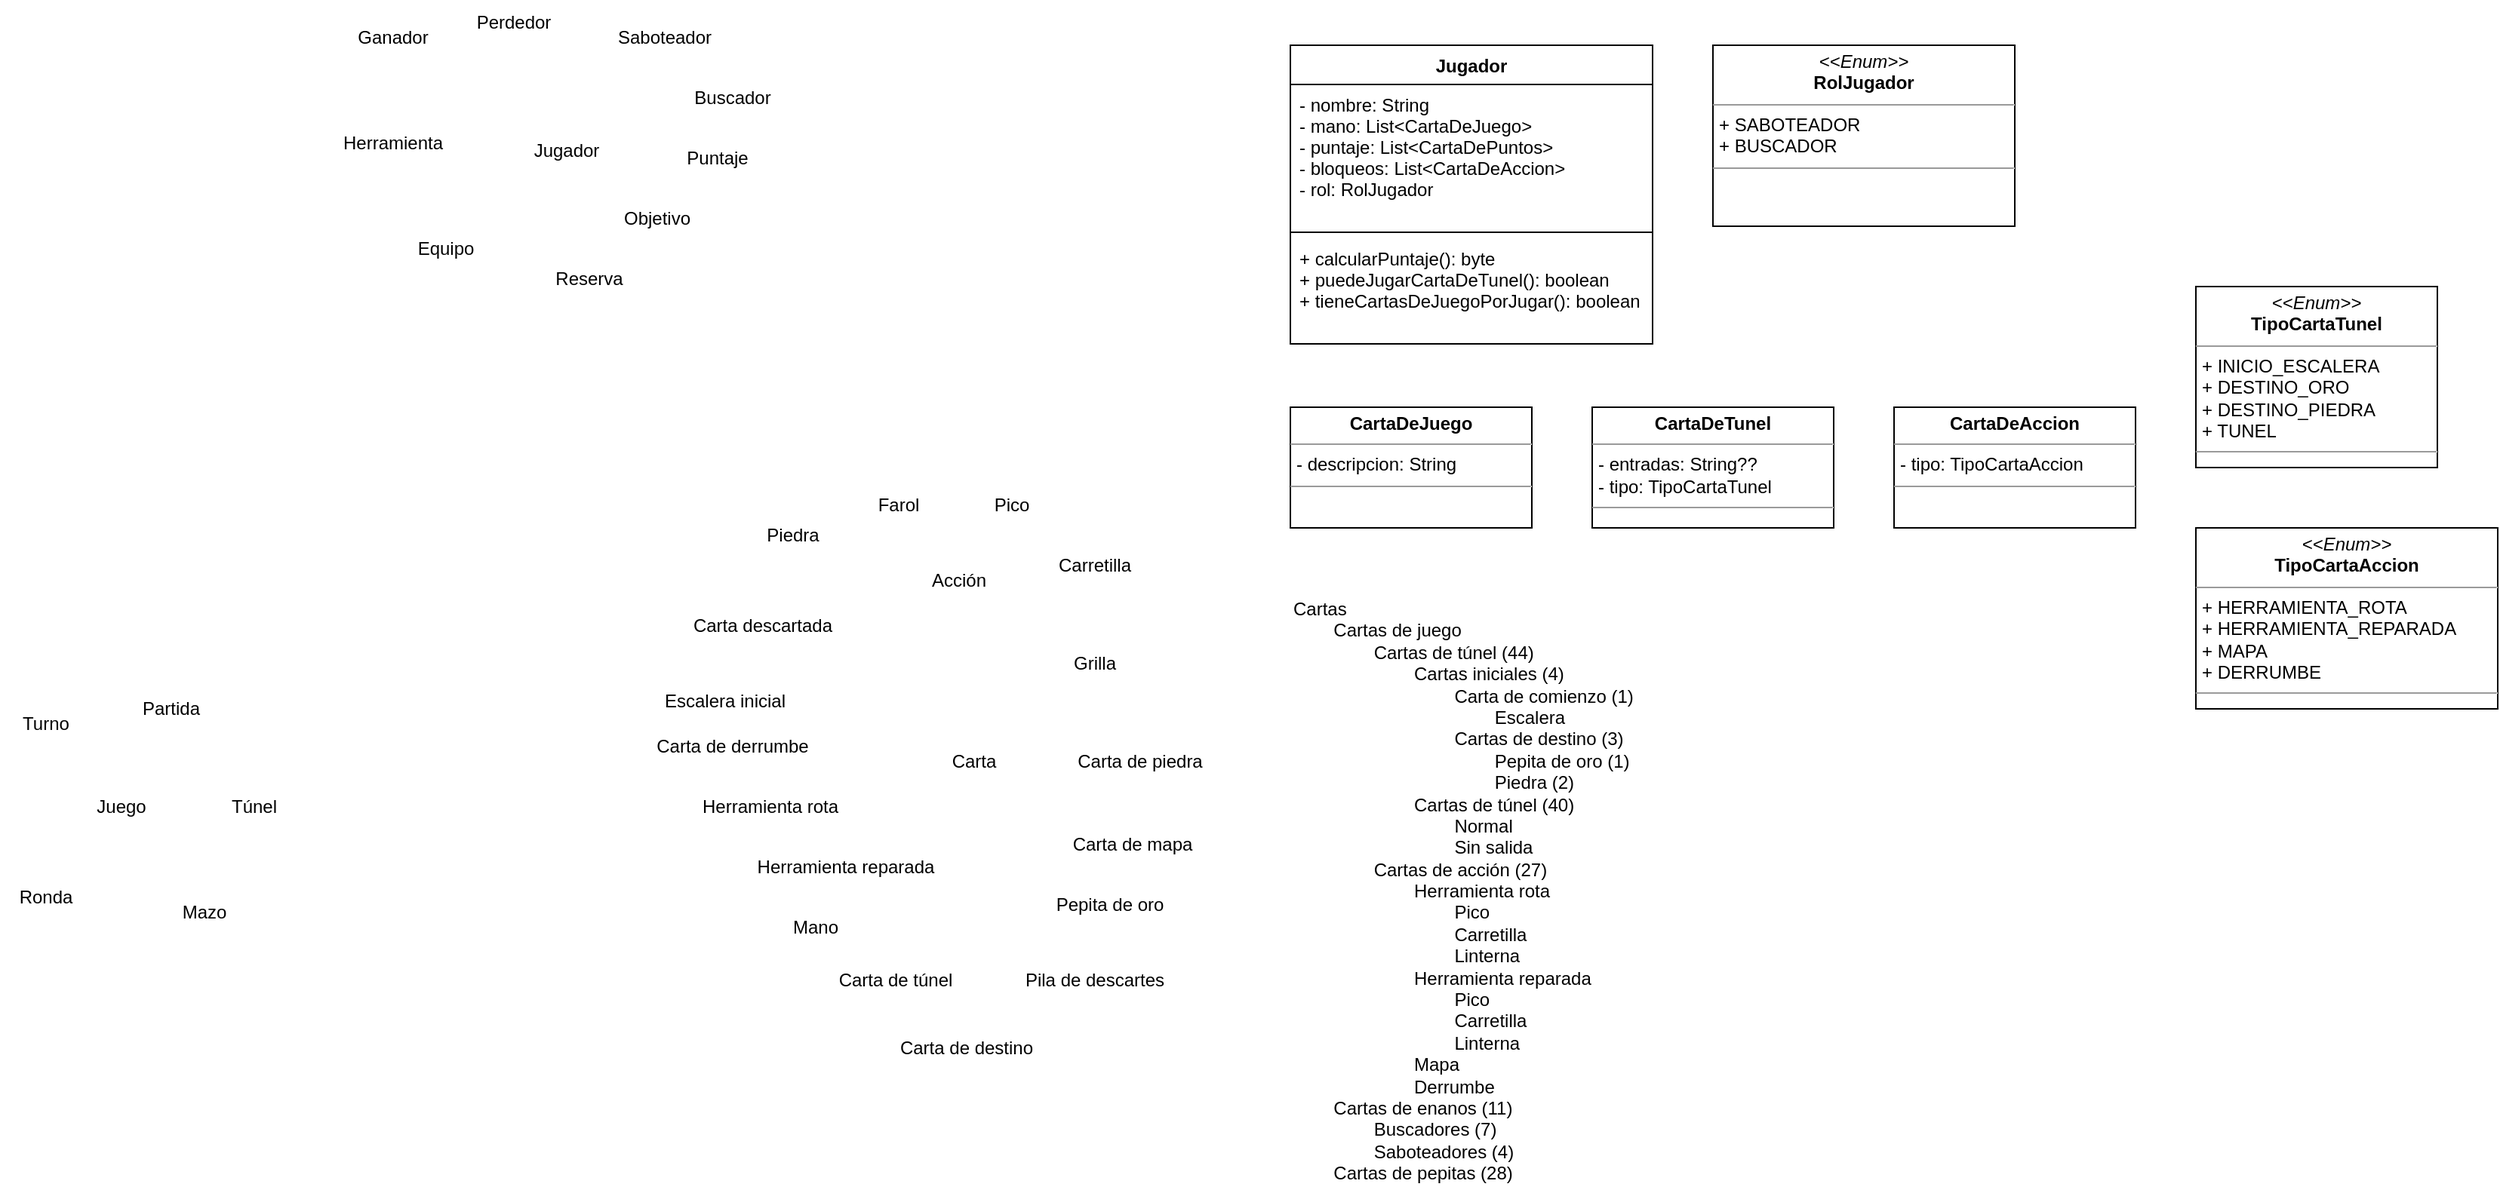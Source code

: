<mxfile version="20.3.0" type="device" pages="2"><diagram id="k4q84iMzafy-forY-ghN" name="Sustantivos"><mxGraphModel dx="1038" dy="649" grid="1" gridSize="10" guides="1" tooltips="1" connect="1" arrows="1" fold="1" page="1" pageScale="1" pageWidth="850" pageHeight="1100" math="0" shadow="0"><root><mxCell id="0"/><mxCell id="1" parent="0"/><mxCell id="FipmNql7ceHRB0YrnaBB-1" value="Carta" style="text;html=1;align=center;verticalAlign=middle;resizable=0;points=[];autosize=1;strokeColor=none;fillColor=none;" parent="1" vertex="1"><mxGeometry x="645" y="500" width="50" height="30" as="geometry"/></mxCell><mxCell id="FipmNql7ceHRB0YrnaBB-2" value="Jugador" style="text;html=1;align=center;verticalAlign=middle;resizable=0;points=[];autosize=1;strokeColor=none;fillColor=none;" parent="1" vertex="1"><mxGeometry x="365" y="95" width="70" height="30" as="geometry"/></mxCell><mxCell id="FipmNql7ceHRB0YrnaBB-3" value="Juego" style="text;html=1;align=center;verticalAlign=middle;resizable=0;points=[];autosize=1;strokeColor=none;fillColor=none;" parent="1" vertex="1"><mxGeometry x="75" y="530" width="60" height="30" as="geometry"/></mxCell><mxCell id="FipmNql7ceHRB0YrnaBB-4" value="Turno" style="text;html=1;align=center;verticalAlign=middle;resizable=0;points=[];autosize=1;strokeColor=none;fillColor=none;" parent="1" vertex="1"><mxGeometry x="30" y="475" width="50" height="30" as="geometry"/></mxCell><mxCell id="FipmNql7ceHRB0YrnaBB-5" value="Grilla" style="text;html=1;align=center;verticalAlign=middle;resizable=0;points=[];autosize=1;strokeColor=none;fillColor=none;" parent="1" vertex="1"><mxGeometry x="725" y="435" width="50" height="30" as="geometry"/></mxCell><mxCell id="FipmNql7ceHRB0YrnaBB-6" value="Acción" style="text;html=1;align=center;verticalAlign=middle;resizable=0;points=[];autosize=1;strokeColor=none;fillColor=none;" parent="1" vertex="1"><mxGeometry x="630" y="380" width="60" height="30" as="geometry"/></mxCell><mxCell id="FipmNql7ceHRB0YrnaBB-7" value="Herramienta rota" style="text;html=1;align=center;verticalAlign=middle;resizable=0;points=[];autosize=1;strokeColor=none;fillColor=none;" parent="1" vertex="1"><mxGeometry x="480" y="530" width="110" height="30" as="geometry"/></mxCell><mxCell id="FipmNql7ceHRB0YrnaBB-8" value="Saboteador" style="text;html=1;align=center;verticalAlign=middle;resizable=0;points=[];autosize=1;strokeColor=none;fillColor=none;" parent="1" vertex="1"><mxGeometry x="420" y="20" width="90" height="30" as="geometry"/></mxCell><mxCell id="FipmNql7ceHRB0YrnaBB-9" value="Buscador" style="text;html=1;align=center;verticalAlign=middle;resizable=0;points=[];autosize=1;strokeColor=none;fillColor=none;" parent="1" vertex="1"><mxGeometry x="475" y="60" width="70" height="30" as="geometry"/></mxCell><mxCell id="FipmNql7ceHRB0YrnaBB-10" value="Puntaje" style="text;html=1;align=center;verticalAlign=middle;resizable=0;points=[];autosize=1;strokeColor=none;fillColor=none;" parent="1" vertex="1"><mxGeometry x="470" y="100" width="60" height="30" as="geometry"/></mxCell><mxCell id="FipmNql7ceHRB0YrnaBB-11" value="Pepita de oro" style="text;html=1;align=center;verticalAlign=middle;resizable=0;points=[];autosize=1;strokeColor=none;fillColor=none;" parent="1" vertex="1"><mxGeometry x="715" y="595" width="90" height="30" as="geometry"/></mxCell><mxCell id="FipmNql7ceHRB0YrnaBB-12" value="Túnel" style="text;html=1;align=center;verticalAlign=middle;resizable=0;points=[];autosize=1;strokeColor=none;fillColor=none;" parent="1" vertex="1"><mxGeometry x="167.5" y="530" width="50" height="30" as="geometry"/></mxCell><mxCell id="FipmNql7ceHRB0YrnaBB-13" value="Ronda" style="text;html=1;align=center;verticalAlign=middle;resizable=0;points=[];autosize=1;strokeColor=none;fillColor=none;" parent="1" vertex="1"><mxGeometry x="25" y="590" width="60" height="30" as="geometry"/></mxCell><mxCell id="FipmNql7ceHRB0YrnaBB-14" value="Partida" style="text;html=1;align=center;verticalAlign=middle;resizable=0;points=[];autosize=1;strokeColor=none;fillColor=none;" parent="1" vertex="1"><mxGeometry x="107.5" y="465" width="60" height="30" as="geometry"/></mxCell><mxCell id="FipmNql7ceHRB0YrnaBB-15" value="Mazo" style="text;html=1;align=center;verticalAlign=middle;resizable=0;points=[];autosize=1;strokeColor=none;fillColor=none;" parent="1" vertex="1"><mxGeometry x="135" y="600" width="50" height="30" as="geometry"/></mxCell><mxCell id="FipmNql7ceHRB0YrnaBB-16" value="Mano" style="text;html=1;align=center;verticalAlign=middle;resizable=0;points=[];autosize=1;strokeColor=none;fillColor=none;" parent="1" vertex="1"><mxGeometry x="540" y="610" width="50" height="30" as="geometry"/></mxCell><mxCell id="FipmNql7ceHRB0YrnaBB-17" value="Ganador" style="text;html=1;align=center;verticalAlign=middle;resizable=0;points=[];autosize=1;strokeColor=none;fillColor=none;" parent="1" vertex="1"><mxGeometry x="250" y="20" width="70" height="30" as="geometry"/></mxCell><mxCell id="FipmNql7ceHRB0YrnaBB-18" value="Perdedor" style="text;html=1;align=center;verticalAlign=middle;resizable=0;points=[];autosize=1;strokeColor=none;fillColor=none;" parent="1" vertex="1"><mxGeometry x="330" y="10" width="70" height="30" as="geometry"/></mxCell><mxCell id="FipmNql7ceHRB0YrnaBB-19" value="Herramienta" style="text;html=1;align=center;verticalAlign=middle;resizable=0;points=[];autosize=1;strokeColor=none;fillColor=none;" parent="1" vertex="1"><mxGeometry x="240" y="90" width="90" height="30" as="geometry"/></mxCell><mxCell id="FipmNql7ceHRB0YrnaBB-20" value="Objetivo" style="text;html=1;align=center;verticalAlign=middle;resizable=0;points=[];autosize=1;strokeColor=none;fillColor=none;" parent="1" vertex="1"><mxGeometry x="425" y="140" width="70" height="30" as="geometry"/></mxCell><mxCell id="FipmNql7ceHRB0YrnaBB-21" value="Carta de mapa" style="text;html=1;align=center;verticalAlign=middle;resizable=0;points=[];autosize=1;strokeColor=none;fillColor=none;" parent="1" vertex="1"><mxGeometry x="725" y="555" width="100" height="30" as="geometry"/></mxCell><mxCell id="FipmNql7ceHRB0YrnaBB-22" value="Escalera inicial" style="text;html=1;align=center;verticalAlign=middle;resizable=0;points=[];autosize=1;strokeColor=none;fillColor=none;" parent="1" vertex="1"><mxGeometry x="455" y="460" width="100" height="30" as="geometry"/></mxCell><mxCell id="FipmNql7ceHRB0YrnaBB-23" value="Piedra" style="text;html=1;align=center;verticalAlign=middle;resizable=0;points=[];autosize=1;strokeColor=none;fillColor=none;" parent="1" vertex="1"><mxGeometry x="520" y="350" width="60" height="30" as="geometry"/></mxCell><mxCell id="FipmNql7ceHRB0YrnaBB-24" value="Carta descartada" style="text;html=1;align=center;verticalAlign=middle;resizable=0;points=[];autosize=1;strokeColor=none;fillColor=none;" parent="1" vertex="1"><mxGeometry x="470" y="410" width="120" height="30" as="geometry"/></mxCell><mxCell id="FipmNql7ceHRB0YrnaBB-25" value="Herramienta reparada" style="text;html=1;align=center;verticalAlign=middle;resizable=0;points=[];autosize=1;strokeColor=none;fillColor=none;" parent="1" vertex="1"><mxGeometry x="515" y="570" width="140" height="30" as="geometry"/></mxCell><mxCell id="FipmNql7ceHRB0YrnaBB-26" value="Pila de descartes" style="text;html=1;align=center;verticalAlign=middle;resizable=0;points=[];autosize=1;strokeColor=none;fillColor=none;" parent="1" vertex="1"><mxGeometry x="690" y="645" width="120" height="30" as="geometry"/></mxCell><mxCell id="FipmNql7ceHRB0YrnaBB-27" value="Farol" style="text;html=1;align=center;verticalAlign=middle;resizable=0;points=[];autosize=1;strokeColor=none;fillColor=none;" parent="1" vertex="1"><mxGeometry x="595" y="330" width="50" height="30" as="geometry"/></mxCell><mxCell id="FipmNql7ceHRB0YrnaBB-29" value="Carta de destino" style="text;html=1;align=center;verticalAlign=middle;resizable=0;points=[];autosize=1;strokeColor=none;fillColor=none;" parent="1" vertex="1"><mxGeometry x="610" y="690" width="110" height="30" as="geometry"/></mxCell><mxCell id="FipmNql7ceHRB0YrnaBB-30" value="Carta de derrumbe" style="text;html=1;align=center;verticalAlign=middle;resizable=0;points=[];autosize=1;strokeColor=none;fillColor=none;" parent="1" vertex="1"><mxGeometry x="450" y="490" width="120" height="30" as="geometry"/></mxCell><mxCell id="FipmNql7ceHRB0YrnaBB-31" value="Carta de túnel" style="text;html=1;align=center;verticalAlign=middle;resizable=0;points=[];autosize=1;strokeColor=none;fillColor=none;" parent="1" vertex="1"><mxGeometry x="567.5" y="645" width="100" height="30" as="geometry"/></mxCell><mxCell id="FipmNql7ceHRB0YrnaBB-32" value="Carta de piedra" style="text;html=1;align=center;verticalAlign=middle;resizable=0;points=[];autosize=1;strokeColor=none;fillColor=none;" parent="1" vertex="1"><mxGeometry x="725" y="500" width="110" height="30" as="geometry"/></mxCell><mxCell id="FipmNql7ceHRB0YrnaBB-33" value="Reserva" style="text;html=1;align=center;verticalAlign=middle;resizable=0;points=[];autosize=1;strokeColor=none;fillColor=none;" parent="1" vertex="1"><mxGeometry x="380" y="180" width="70" height="30" as="geometry"/></mxCell><mxCell id="7L0lUQsH2YYHUu3WOvo3-1" value="Equipo" style="text;html=1;align=center;verticalAlign=middle;resizable=0;points=[];autosize=1;strokeColor=none;fillColor=none;" parent="1" vertex="1"><mxGeometry x="290" y="160" width="60" height="30" as="geometry"/></mxCell><mxCell id="7L0lUQsH2YYHUu3WOvo3-2" value="Carretilla" style="text;html=1;align=center;verticalAlign=middle;resizable=0;points=[];autosize=1;strokeColor=none;fillColor=none;" parent="1" vertex="1"><mxGeometry x="715" y="370" width="70" height="30" as="geometry"/></mxCell><mxCell id="7L0lUQsH2YYHUu3WOvo3-3" value="Pico" style="text;html=1;align=center;verticalAlign=middle;resizable=0;points=[];autosize=1;strokeColor=none;fillColor=none;shadow=0;" parent="1" vertex="1"><mxGeometry x="670" y="330" width="50" height="30" as="geometry"/></mxCell><mxCell id="Jiwwq31NLCKdL63t_D5R-1" value="Jugador" style="swimlane;fontStyle=1;align=center;verticalAlign=top;childLayout=stackLayout;horizontal=1;startSize=26;horizontalStack=0;resizeParent=1;resizeParentMax=0;resizeLast=0;collapsible=1;marginBottom=0;" parent="1" vertex="1"><mxGeometry x="880" y="40" width="240" height="198" as="geometry"><mxRectangle x="880" y="40" width="90" height="30" as="alternateBounds"/></mxGeometry></mxCell><mxCell id="Jiwwq31NLCKdL63t_D5R-2" value="- nombre: String&#10;- mano: List&lt;CartaDeJuego&gt;&#10;- puntaje: List&lt;CartaDePuntos&gt;&#10;- bloqueos: List&lt;CartaDeAccion&gt;&#10;- rol: RolJugador" style="text;strokeColor=none;fillColor=none;align=left;verticalAlign=top;spacingLeft=4;spacingRight=4;overflow=hidden;rotatable=0;points=[[0,0.5],[1,0.5]];portConstraint=eastwest;" parent="Jiwwq31NLCKdL63t_D5R-1" vertex="1"><mxGeometry y="26" width="240" height="94" as="geometry"/></mxCell><mxCell id="Jiwwq31NLCKdL63t_D5R-3" value="" style="line;strokeWidth=1;fillColor=none;align=left;verticalAlign=middle;spacingTop=-1;spacingLeft=3;spacingRight=3;rotatable=0;labelPosition=right;points=[];portConstraint=eastwest;strokeColor=inherit;" parent="Jiwwq31NLCKdL63t_D5R-1" vertex="1"><mxGeometry y="120" width="240" height="8" as="geometry"/></mxCell><mxCell id="Jiwwq31NLCKdL63t_D5R-4" value="+ calcularPuntaje(): byte&#10;+ puedeJugarCartaDeTunel(): boolean&#10;+ tieneCartasDeJuegoPorJugar(): boolean" style="text;strokeColor=none;fillColor=none;align=left;verticalAlign=top;spacingLeft=4;spacingRight=4;overflow=hidden;rotatable=0;points=[[0,0.5],[1,0.5]];portConstraint=eastwest;" parent="Jiwwq31NLCKdL63t_D5R-1" vertex="1"><mxGeometry y="128" width="240" height="70" as="geometry"/></mxCell><mxCell id="6DtHtofmLnK32HofvpWB-2" value="&lt;p style=&quot;margin:0px;margin-top:4px;text-align:center;&quot;&gt;&lt;i&gt;&amp;lt;&amp;lt;Enum&amp;gt;&amp;gt;&lt;/i&gt;&lt;br&gt;&lt;b&gt;RolJugador&lt;/b&gt;&lt;/p&gt;&lt;hr size=&quot;1&quot;&gt;&lt;p style=&quot;margin:0px;margin-left:4px;&quot;&gt;+ SABOTEADOR&lt;br&gt;+ BUSCADOR&lt;/p&gt;&lt;hr size=&quot;1&quot;&gt;&lt;p style=&quot;margin:0px;margin-left:4px;&quot;&gt;&lt;br&gt;&lt;/p&gt;" style="verticalAlign=top;align=left;overflow=fill;fontSize=12;fontFamily=Helvetica;html=1;" parent="1" vertex="1"><mxGeometry x="1160" y="40" width="200" height="120" as="geometry"/></mxCell><mxCell id="uUrTi9tdayPk53grWzk--1" value="&lt;p style=&quot;margin:0px;margin-top:4px;text-align:center;&quot;&gt;&lt;b&gt;CartaDeJuego&lt;/b&gt;&lt;/p&gt;&lt;hr size=&quot;1&quot;&gt;&lt;p style=&quot;margin:0px;margin-left:4px;&quot;&gt;&lt;span style=&quot;background-color: initial;&quot;&gt;- descripcion: String&lt;/span&gt;&lt;/p&gt;&lt;hr size=&quot;1&quot;&gt;&lt;p style=&quot;margin:0px;margin-left:4px;&quot;&gt;&lt;br&gt;&lt;/p&gt;" style="verticalAlign=top;align=left;overflow=fill;fontSize=12;fontFamily=Helvetica;html=1;" parent="1" vertex="1"><mxGeometry x="880" y="280" width="160" height="80" as="geometry"/></mxCell><mxCell id="uUrTi9tdayPk53grWzk--3" value="Cartas&lt;br&gt;&lt;span style=&quot;white-space: pre;&quot;&gt;&#9;&lt;/span&gt;Cartas de juego&lt;br&gt;&lt;span style=&quot;white-space: pre;&quot;&gt;&#9;&lt;/span&gt;&lt;span style=&quot;white-space: pre;&quot;&gt;&#9;&lt;/span&gt;Cartas de túnel (44)&lt;br&gt;&lt;span style=&quot;white-space: pre;&quot;&gt;&#9;&lt;/span&gt;&lt;span style=&quot;white-space: pre;&quot;&gt;&#9;&lt;/span&gt;&lt;span style=&quot;white-space: pre;&quot;&gt;&#9;&lt;/span&gt;Cartas iniciales (4)&lt;br&gt;&lt;span style=&quot;white-space: pre;&quot;&gt;&#9;&lt;/span&gt;&lt;span style=&quot;white-space: pre;&quot;&gt;&#9;&lt;/span&gt;&lt;span style=&quot;white-space: pre;&quot;&gt;&#9;&lt;/span&gt;&lt;span style=&quot;white-space: pre;&quot;&gt;&#9;&lt;/span&gt;Carta de comienzo (1)&lt;br&gt;&lt;span style=&quot;white-space: pre;&quot;&gt;&#9;&lt;/span&gt;&lt;span style=&quot;white-space: pre;&quot;&gt;&#9;&lt;/span&gt;&lt;span style=&quot;white-space: pre;&quot;&gt;&#9;&lt;/span&gt;&lt;span style=&quot;white-space: pre;&quot;&gt;&#9;&lt;/span&gt;&lt;span style=&quot;white-space: pre;&quot;&gt;&#9;&lt;/span&gt;Escalera&lt;br&gt;&lt;span style=&quot;white-space: pre;&quot;&gt;&#9;&lt;/span&gt;&lt;span style=&quot;white-space: pre;&quot;&gt;&#9;&lt;/span&gt;&lt;span style=&quot;white-space: pre;&quot;&gt;&#9;&lt;/span&gt;&lt;span style=&quot;white-space: pre;&quot;&gt;&#9;&lt;/span&gt;Cartas de destino (3)&lt;br&gt;&lt;span style=&quot;background-color: initial;&quot;&gt;&lt;span style=&quot;white-space: pre;&quot;&gt;&#9;&lt;/span&gt;&lt;span style=&quot;white-space: pre;&quot;&gt;&#9;&lt;/span&gt;&lt;span style=&quot;white-space: pre;&quot;&gt;&#9;&lt;/span&gt;&lt;span style=&quot;white-space: pre;&quot;&gt;&#9;&lt;/span&gt;&lt;span style=&quot;white-space: pre;&quot;&gt;&#9;&lt;/span&gt;Pepita de oro (1)&lt;br&gt;&lt;/span&gt;&lt;span style=&quot;background-color: initial;&quot;&gt;&lt;span style=&quot;white-space: pre;&quot;&gt;&#9;&lt;/span&gt;&lt;span style=&quot;white-space: pre;&quot;&gt;&#9;&lt;/span&gt;&lt;span style=&quot;white-space: pre;&quot;&gt;&#9;&lt;/span&gt;&lt;span style=&quot;white-space: pre;&quot;&gt;&#9;&lt;/span&gt;&lt;span style=&quot;white-space: pre;&quot;&gt;&#9;&lt;/span&gt;Piedra (2)&lt;/span&gt;&lt;span style=&quot;background-color: initial;&quot;&gt;&lt;br&gt;&lt;/span&gt;&lt;span style=&quot;white-space: pre;&quot;&gt;&#9;&lt;/span&gt;&lt;span style=&quot;white-space: pre;&quot;&gt;&#9;&lt;/span&gt;&lt;span style=&quot;white-space: pre;&quot;&gt;&#9;&lt;/span&gt;Cartas de túnel (40)&lt;br&gt;&lt;span style=&quot;white-space: pre;&quot;&gt;&#9;&lt;/span&gt;&lt;span style=&quot;white-space: pre;&quot;&gt;&#9;&lt;/span&gt;&lt;span style=&quot;white-space: pre;&quot;&gt;&#9;&lt;/span&gt;&lt;span style=&quot;white-space: pre;&quot;&gt;&#9;&lt;/span&gt;Normal&lt;br&gt;&lt;span style=&quot;white-space: pre;&quot;&gt;&#9;&lt;/span&gt;&lt;span style=&quot;white-space: pre;&quot;&gt;&#9;&lt;/span&gt;&lt;span style=&quot;white-space: pre;&quot;&gt;&#9;&lt;/span&gt;&lt;span style=&quot;white-space: pre;&quot;&gt;&#9;&lt;/span&gt;Sin salida&lt;br&gt;&lt;span style=&quot;background-color: initial;&quot;&gt;&lt;span style=&quot;white-space: pre;&quot;&gt;&#9;&lt;/span&gt;&lt;span style=&quot;white-space: pre;&quot;&gt;&#9;&lt;/span&gt;Cartas de acción (27)&lt;br&gt;&lt;/span&gt;&lt;span style=&quot;background-color: initial;&quot;&gt;&lt;span style=&quot;white-space: pre;&quot;&gt;&#9;&lt;/span&gt;&lt;span style=&quot;white-space: pre;&quot;&gt;&#9;&lt;span style=&quot;white-space: pre;&quot;&gt;&#9;&lt;/span&gt;&lt;/span&gt;Herramienta rota&lt;br&gt;&lt;/span&gt;&lt;span style=&quot;background-color: initial;&quot;&gt;&lt;span style=&quot;white-space: pre;&quot;&gt;&#9;&lt;/span&gt;&lt;span style=&quot;white-space: pre;&quot;&gt;&#9;&lt;/span&gt;&lt;span style=&quot;white-space: pre;&quot;&gt;&#9;&lt;/span&gt;&lt;span style=&quot;white-space: pre;&quot;&gt;&#9;&lt;/span&gt;Pico&lt;br&gt;&lt;/span&gt;&lt;span style=&quot;background-color: initial;&quot;&gt;&lt;span style=&quot;white-space: pre;&quot;&gt;&#9;&lt;/span&gt;&lt;span style=&quot;white-space: pre;&quot;&gt;&#9;&lt;/span&gt;&lt;span style=&quot;white-space: pre;&quot;&gt;&#9;&lt;/span&gt;&lt;span style=&quot;white-space: pre;&quot;&gt;&#9;&lt;/span&gt;Carretilla&lt;br&gt;&lt;/span&gt;&lt;span style=&quot;background-color: initial;&quot;&gt;&lt;span style=&quot;white-space: pre;&quot;&gt;&#9;&lt;/span&gt;&lt;span style=&quot;white-space: pre;&quot;&gt;&#9;&lt;/span&gt;&lt;span style=&quot;white-space: pre;&quot;&gt;&#9;&lt;/span&gt;&lt;span style=&quot;white-space: pre;&quot;&gt;&#9;&lt;/span&gt;Linterna&lt;br&gt;&lt;/span&gt;&lt;span style=&quot;background-color: initial;&quot;&gt;&lt;span style=&quot;white-space: pre;&quot;&gt;&#9;&lt;/span&gt;&lt;span style=&quot;white-space: pre;&quot;&gt;&#9;&lt;/span&gt;&lt;span style=&quot;white-space: pre;&quot;&gt;&#9;&lt;/span&gt;Herramienta reparada&lt;br&gt;&lt;/span&gt;&lt;span style=&quot;background-color: initial;&quot;&gt;&lt;span style=&quot;white-space: pre;&quot;&gt;&#9;&lt;/span&gt;&lt;span style=&quot;white-space: pre;&quot;&gt;&#9;&lt;/span&gt;&lt;span style=&quot;white-space: pre;&quot;&gt;&#9;&lt;/span&gt;&lt;span style=&quot;white-space: pre;&quot;&gt;&#9;&lt;/span&gt;Pico&lt;br&gt;&lt;/span&gt;&lt;span style=&quot;background-color: initial;&quot;&gt;&lt;span style=&quot;white-space: pre;&quot;&gt;&#9;&lt;/span&gt;&lt;span style=&quot;white-space: pre;&quot;&gt;&#9;&lt;/span&gt;&lt;span style=&quot;white-space: pre;&quot;&gt;&#9;&lt;/span&gt;&lt;span style=&quot;white-space: pre;&quot;&gt;&#9;&lt;/span&gt;Carretilla&lt;br&gt;&lt;/span&gt;&lt;span style=&quot;background-color: initial; white-space: pre;&quot;&gt;&lt;span style=&quot;white-space: pre;&quot;&gt;&#9;&lt;/span&gt;&lt;span style=&quot;white-space: pre;&quot;&gt;&#9;&lt;/span&gt;&lt;span style=&quot;white-space: pre;&quot;&gt;&#9;&lt;/span&gt;&lt;span style=&quot;white-space: pre;&quot;&gt;&#9;&lt;/span&gt;L&lt;/span&gt;&lt;span style=&quot;background-color: initial;&quot;&gt;interna&lt;br&gt;&lt;/span&gt;&lt;span style=&quot;background-color: initial;&quot;&gt;&lt;span style=&quot;white-space: pre;&quot;&gt;&#9;&lt;/span&gt;&lt;span style=&quot;white-space: pre;&quot;&gt;&#9;&lt;/span&gt;&lt;span style=&quot;white-space: pre;&quot;&gt;&#9;&lt;/span&gt;Mapa&lt;br&gt;&lt;/span&gt;&lt;span style=&quot;background-color: initial;&quot;&gt;&lt;span style=&quot;white-space: pre;&quot;&gt;&#9;&lt;/span&gt;&lt;span style=&quot;white-space: pre;&quot;&gt;&#9;&lt;/span&gt;&lt;span style=&quot;white-space: pre;&quot;&gt;&#9;&lt;/span&gt;Derrumbe&lt;br&gt;&lt;/span&gt;&lt;span style=&quot;white-space: pre;&quot;&gt;&#9;&lt;/span&gt;Cartas de enanos (11)&lt;br&gt;&lt;span style=&quot;white-space: pre;&quot;&gt;&#9;&lt;/span&gt;&lt;span style=&quot;white-space: pre;&quot;&gt;&#9;&lt;/span&gt;Buscadores (7)&lt;br&gt;&lt;span style=&quot;white-space: pre;&quot;&gt;&#9;&lt;/span&gt;&lt;span style=&quot;white-space: pre;&quot;&gt;&#9;&lt;/span&gt;Saboteadores (4)&lt;br&gt;&lt;span style=&quot;white-space: pre;&quot;&gt;&#9;&lt;/span&gt;Cartas de pepitas (28)" style="text;html=1;align=left;verticalAlign=top;resizable=1;points=[];autosize=1;strokeColor=none;fillColor=none;" parent="1" vertex="1"><mxGeometry x="880" y="400" width="240" height="400" as="geometry"/></mxCell><mxCell id="wE64fQ-f-XpfCTeKoOx8-1" value="&lt;p style=&quot;margin:0px;margin-top:4px;text-align:center;&quot;&gt;&lt;b&gt;CartaDeTunel&lt;/b&gt;&lt;/p&gt;&lt;hr size=&quot;1&quot;&gt;&lt;p style=&quot;margin:0px;margin-left:4px;&quot;&gt;- entradas: String??&lt;/p&gt;&lt;p style=&quot;margin:0px;margin-left:4px;&quot;&gt;- tipo: TipoCartaTunel&lt;/p&gt;&lt;hr size=&quot;1&quot;&gt;&lt;p style=&quot;margin:0px;margin-left:4px;&quot;&gt;&lt;br&gt;&lt;/p&gt;" style="verticalAlign=top;align=left;overflow=fill;fontSize=12;fontFamily=Helvetica;html=1;" vertex="1" parent="1"><mxGeometry x="1080" y="280" width="160" height="80" as="geometry"/></mxCell><mxCell id="wE64fQ-f-XpfCTeKoOx8-3" value="&lt;p style=&quot;margin:0px;margin-top:4px;text-align:center;&quot;&gt;&lt;b&gt;CartaDeAccion&lt;/b&gt;&lt;/p&gt;&lt;hr size=&quot;1&quot;&gt;&lt;p style=&quot;margin:0px;margin-left:4px;&quot;&gt;- tipo: TipoCartaAccion&lt;/p&gt;&lt;hr size=&quot;1&quot;&gt;&lt;p style=&quot;margin:0px;margin-left:4px;&quot;&gt;&lt;br&gt;&lt;/p&gt;" style="verticalAlign=top;align=left;overflow=fill;fontSize=12;fontFamily=Helvetica;html=1;" vertex="1" parent="1"><mxGeometry x="1280" y="280" width="160" height="80" as="geometry"/></mxCell><mxCell id="wE64fQ-f-XpfCTeKoOx8-4" value="&lt;p style=&quot;margin:0px;margin-top:4px;text-align:center;&quot;&gt;&lt;i&gt;&amp;lt;&amp;lt;Enum&amp;gt;&amp;gt;&lt;/i&gt;&lt;br&gt;&lt;b&gt;TipoCartaTunel&lt;/b&gt;&lt;/p&gt;&lt;hr size=&quot;1&quot;&gt;&lt;p style=&quot;margin:0px;margin-left:4px;&quot;&gt;+ INICIO_ESCALERA&lt;br&gt;+ DESTINO_ORO&lt;/p&gt;&lt;p style=&quot;margin:0px;margin-left:4px;&quot;&gt;+ DESTINO_PIEDRA&lt;/p&gt;&lt;p style=&quot;margin:0px;margin-left:4px;&quot;&gt;+ TUNEL&lt;/p&gt;&lt;hr size=&quot;1&quot;&gt;&lt;p style=&quot;margin:0px;margin-left:4px;&quot;&gt;&lt;br&gt;&lt;/p&gt;" style="verticalAlign=top;align=left;overflow=fill;fontSize=12;fontFamily=Helvetica;html=1;" vertex="1" parent="1"><mxGeometry x="1480" y="200" width="160" height="120" as="geometry"/></mxCell><mxCell id="wE64fQ-f-XpfCTeKoOx8-5" value="&lt;p style=&quot;margin:0px;margin-top:4px;text-align:center;&quot;&gt;&lt;i&gt;&amp;lt;&amp;lt;Enum&amp;gt;&amp;gt;&lt;/i&gt;&lt;br&gt;&lt;b&gt;TipoCartaAccion&lt;/b&gt;&lt;/p&gt;&lt;hr size=&quot;1&quot;&gt;&lt;p style=&quot;margin:0px;margin-left:4px;&quot;&gt;+ HERRAMIENTA_ROTA&lt;br&gt;+ HERRAMIENTA_REPARADA&lt;/p&gt;&lt;p style=&quot;margin:0px;margin-left:4px;&quot;&gt;+ MAPA&lt;/p&gt;&lt;p style=&quot;margin:0px;margin-left:4px;&quot;&gt;+ DERRUMBE&lt;/p&gt;&lt;hr size=&quot;1&quot;&gt;&lt;p style=&quot;margin:0px;margin-left:4px;&quot;&gt;&lt;br&gt;&lt;/p&gt;" style="verticalAlign=top;align=left;overflow=fill;fontSize=12;fontFamily=Helvetica;html=1;" vertex="1" parent="1"><mxGeometry x="1480" y="360" width="200" height="120" as="geometry"/></mxCell></root></mxGraphModel></diagram><diagram id="Tha1tuY8l9fOaBZII-DH" name="UML"><mxGraphModel dx="1278" dy="649" grid="1" gridSize="10" guides="1" tooltips="1" connect="1" arrows="1" fold="1" page="1" pageScale="1" pageWidth="850" pageHeight="1100" math="0" shadow="0"><root><mxCell id="0"/><mxCell id="1" parent="0"/></root></mxGraphModel></diagram></mxfile>